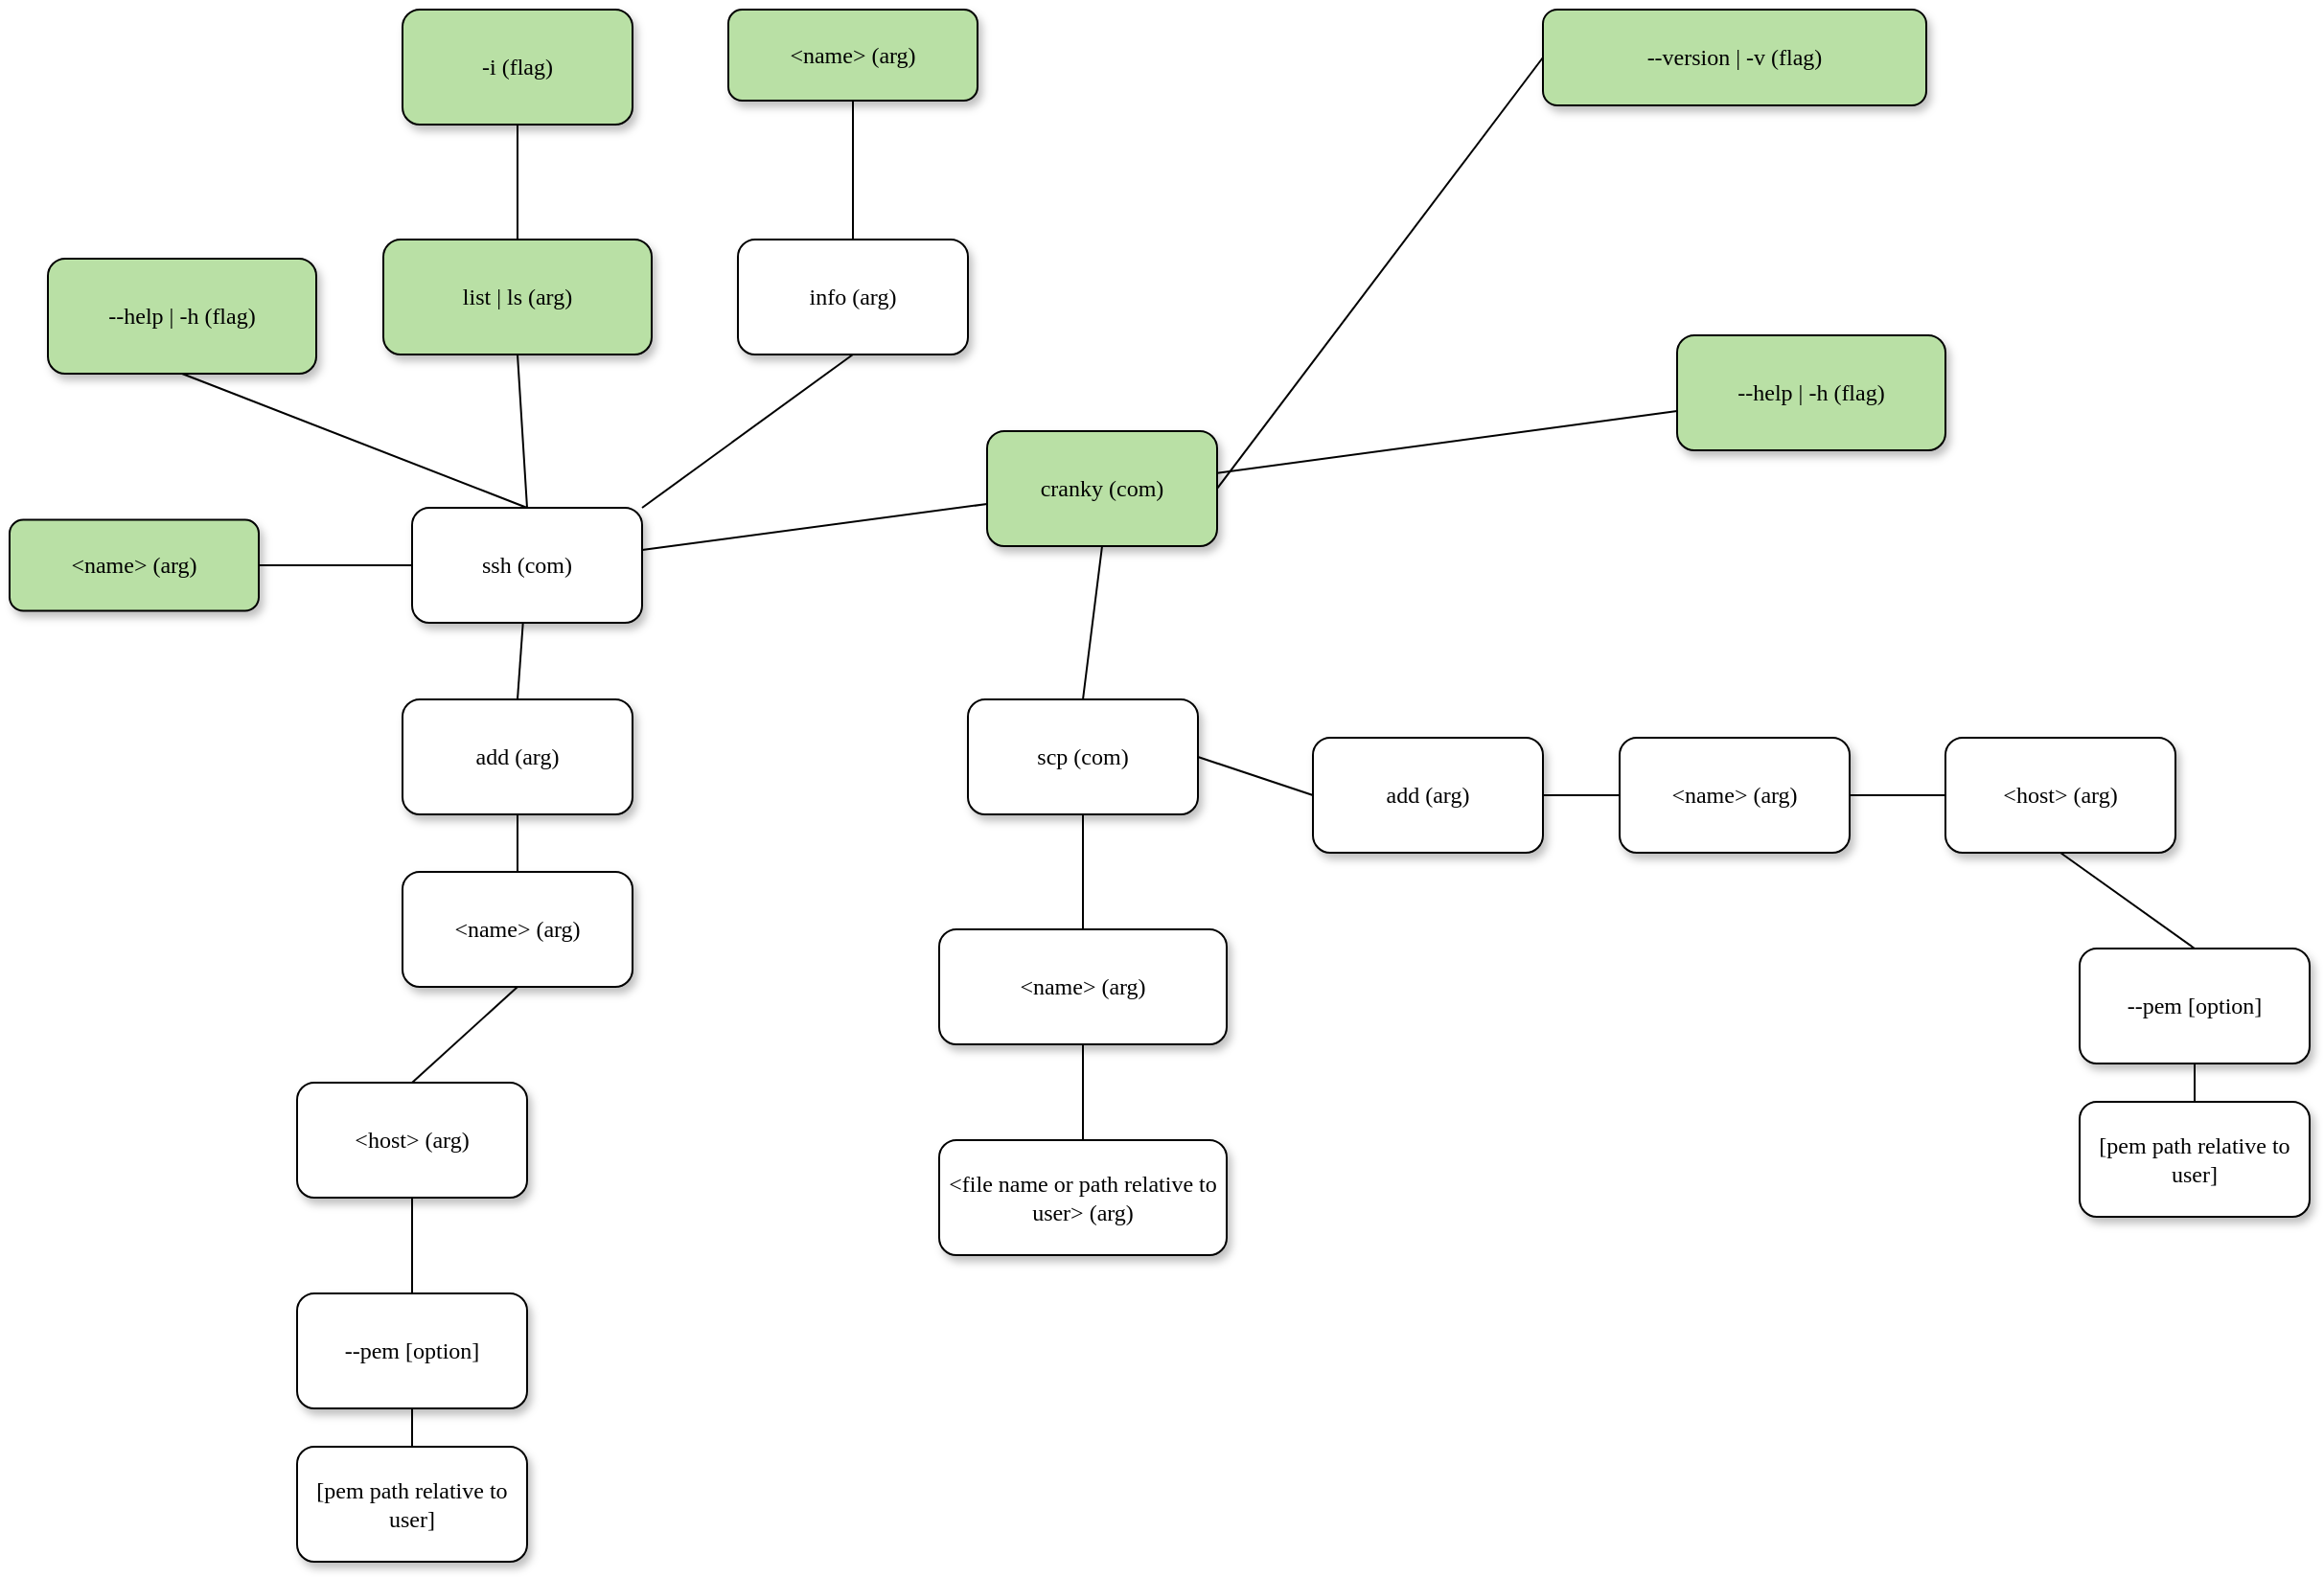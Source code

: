 <mxfile version="21.2.8" type="device" pages="2">
  <diagram name="Page-1" id="10a91c8b-09ff-31b1-d368-03940ed4cc9e">
    <mxGraphModel dx="1548" dy="2041" grid="1" gridSize="10" guides="1" tooltips="1" connect="1" arrows="1" fold="1" page="1" pageScale="1" pageWidth="1600" pageHeight="1200" background="none" math="0" shadow="0">
      <root>
        <mxCell id="0" />
        <mxCell id="1" parent="0" />
        <mxCell id="62893188c0fa7362-1" value="cranky (com)" style="whiteSpace=wrap;html=1;rounded=1;shadow=1;labelBackgroundColor=none;strokeWidth=1;fontFamily=Verdana;fontSize=12;align=center;fillColor=#B9E0A5;" parent="1" vertex="1">
          <mxGeometry x="550" y="60" width="120" height="60" as="geometry" />
        </mxCell>
        <mxCell id="62893188c0fa7362-2" value="&lt;span&gt;ssh (com)&lt;/span&gt;" style="whiteSpace=wrap;html=1;rounded=1;shadow=1;labelBackgroundColor=none;strokeWidth=1;fontFamily=Verdana;fontSize=12;align=center;fillColor=#FFFFFF;" parent="1" vertex="1">
          <mxGeometry x="250" y="100" width="120" height="60" as="geometry" />
        </mxCell>
        <mxCell id="62893188c0fa7362-3" value="--help | -h (flag)" style="whiteSpace=wrap;html=1;rounded=1;shadow=1;labelBackgroundColor=none;strokeWidth=1;fontFamily=Verdana;fontSize=12;align=center;fillColor=#B9E0A5;" parent="1" vertex="1">
          <mxGeometry x="910" y="10" width="140" height="60" as="geometry" />
        </mxCell>
        <mxCell id="62893188c0fa7362-4" value="" style="rounded=0;html=1;labelBackgroundColor=none;startArrow=none;startFill=0;startSize=5;endArrow=none;endFill=0;endSize=5;jettySize=auto;orthogonalLoop=1;strokeWidth=1;fontFamily=Verdana;fontSize=12" parent="1" source="62893188c0fa7362-1" target="62893188c0fa7362-3" edge="1">
          <mxGeometry x="-0.297" y="13" relative="1" as="geometry">
            <mxPoint as="offset" />
          </mxGeometry>
        </mxCell>
        <mxCell id="62893188c0fa7362-5" value="" style="rounded=0;html=1;labelBackgroundColor=none;startArrow=none;startFill=0;startSize=5;endArrow=none;endFill=0;endSize=5;jettySize=auto;orthogonalLoop=1;strokeWidth=1;fontFamily=Verdana;fontSize=12" parent="1" source="62893188c0fa7362-1" target="62893188c0fa7362-2" edge="1">
          <mxGeometry x="-0.359" y="-11" relative="1" as="geometry">
            <mxPoint as="offset" />
          </mxGeometry>
        </mxCell>
        <mxCell id="oDaafvdrduJ-b00jtRd3-1" value="--version | -v (flag)" style="whiteSpace=wrap;html=1;rounded=1;shadow=1;labelBackgroundColor=none;strokeWidth=1;fontFamily=Verdana;fontSize=12;align=center;fillColor=#B9E0A5;" vertex="1" parent="1">
          <mxGeometry x="840" y="-160" width="200" height="50" as="geometry" />
        </mxCell>
        <mxCell id="oDaafvdrduJ-b00jtRd3-3" value="" style="rounded=0;html=1;labelBackgroundColor=none;startArrow=none;startFill=0;startSize=5;endArrow=none;endFill=0;endSize=5;jettySize=auto;orthogonalLoop=1;strokeWidth=1;fontFamily=Verdana;fontSize=12;exitX=0;exitY=0.5;exitDx=0;exitDy=0;entryX=1;entryY=0.5;entryDx=0;entryDy=0;" edge="1" parent="1" source="oDaafvdrduJ-b00jtRd3-1" target="62893188c0fa7362-1">
          <mxGeometry x="-0.178" y="-17" relative="1" as="geometry">
            <mxPoint as="offset" />
            <mxPoint x="790" y="70" as="sourcePoint" />
            <mxPoint x="750" y="140" as="targetPoint" />
          </mxGeometry>
        </mxCell>
        <mxCell id="oDaafvdrduJ-b00jtRd3-15" value="add (arg)" style="whiteSpace=wrap;html=1;rounded=1;shadow=1;labelBackgroundColor=none;strokeWidth=1;fontFamily=Verdana;fontSize=12;align=center;fillColor=#FFFFFF;" vertex="1" parent="1">
          <mxGeometry x="245" y="200" width="120" height="60" as="geometry" />
        </mxCell>
        <mxCell id="oDaafvdrduJ-b00jtRd3-16" value="" style="rounded=0;html=1;labelBackgroundColor=none;startArrow=none;startFill=0;startSize=5;endArrow=none;endFill=0;endSize=5;jettySize=auto;orthogonalLoop=1;strokeWidth=1;fontFamily=Verdana;fontSize=12;entryX=0.5;entryY=0;entryDx=0;entryDy=0;" edge="1" parent="1" source="62893188c0fa7362-2" target="oDaafvdrduJ-b00jtRd3-15">
          <mxGeometry x="-0.2" y="14" relative="1" as="geometry">
            <mxPoint as="offset" />
            <mxPoint x="361" y="190" as="sourcePoint" />
            <mxPoint x="380" y="240" as="targetPoint" />
            <Array as="points" />
          </mxGeometry>
        </mxCell>
        <mxCell id="oDaafvdrduJ-b00jtRd3-17" value="&amp;lt;name&amp;gt; (arg)" style="whiteSpace=wrap;html=1;rounded=1;shadow=1;labelBackgroundColor=none;strokeWidth=1;fontFamily=Verdana;fontSize=12;align=center;fillColor=#FFFFFF;" vertex="1" parent="1">
          <mxGeometry x="245" y="290" width="120" height="60" as="geometry" />
        </mxCell>
        <mxCell id="oDaafvdrduJ-b00jtRd3-18" value="" style="rounded=0;html=1;labelBackgroundColor=none;startArrow=none;startFill=0;startSize=5;endArrow=none;endFill=0;endSize=5;jettySize=auto;orthogonalLoop=1;strokeWidth=1;fontFamily=Verdana;fontSize=12;exitX=0.5;exitY=1;exitDx=0;exitDy=0;" edge="1" parent="1" source="oDaafvdrduJ-b00jtRd3-15" target="oDaafvdrduJ-b00jtRd3-17">
          <mxGeometry x="-0.2" y="14" relative="1" as="geometry">
            <mxPoint as="offset" />
            <mxPoint x="491" y="328.5" as="sourcePoint" />
            <mxPoint x="550" y="411.5" as="targetPoint" />
            <Array as="points" />
          </mxGeometry>
        </mxCell>
        <mxCell id="oDaafvdrduJ-b00jtRd3-21" value="&amp;lt;host&amp;gt; (arg)" style="whiteSpace=wrap;html=1;rounded=1;shadow=1;labelBackgroundColor=none;strokeWidth=1;fontFamily=Verdana;fontSize=12;align=center;fillColor=#FFFFFF;" vertex="1" parent="1">
          <mxGeometry x="190" y="400" width="120" height="60" as="geometry" />
        </mxCell>
        <mxCell id="oDaafvdrduJ-b00jtRd3-23" value="[pem path relative to user]" style="whiteSpace=wrap;html=1;rounded=1;shadow=1;labelBackgroundColor=none;strokeWidth=1;fontFamily=Verdana;fontSize=12;align=center;fillColor=#FFFFFF;" vertex="1" parent="1">
          <mxGeometry x="190" y="590" width="120" height="60" as="geometry" />
        </mxCell>
        <mxCell id="oDaafvdrduJ-b00jtRd3-24" value="--pem [option]" style="whiteSpace=wrap;html=1;rounded=1;shadow=1;labelBackgroundColor=none;strokeWidth=1;fontFamily=Verdana;fontSize=12;align=center;fillColor=#FFFFFF;" vertex="1" parent="1">
          <mxGeometry x="190" y="510" width="120" height="60" as="geometry" />
        </mxCell>
        <mxCell id="oDaafvdrduJ-b00jtRd3-27" value="&lt;span&gt;&amp;lt;name&amp;gt; (arg)&lt;/span&gt;" style="whiteSpace=wrap;html=1;rounded=1;shadow=1;labelBackgroundColor=none;strokeWidth=1;fontFamily=Verdana;fontSize=12;align=center;direction=south;fillColor=#B9E0A5;" vertex="1" parent="1">
          <mxGeometry x="40" y="106.25" width="130" height="47.5" as="geometry" />
        </mxCell>
        <mxCell id="oDaafvdrduJ-b00jtRd3-28" value="&lt;span&gt;scp (com)&lt;/span&gt;" style="whiteSpace=wrap;html=1;rounded=1;shadow=1;labelBackgroundColor=none;strokeWidth=1;fontFamily=Verdana;fontSize=12;align=center;fillColor=#FFFFFF;" vertex="1" parent="1">
          <mxGeometry x="540" y="200" width="120" height="60" as="geometry" />
        </mxCell>
        <mxCell id="oDaafvdrduJ-b00jtRd3-33" value="&lt;span&gt;--help | -h (flag)&lt;/span&gt;" style="whiteSpace=wrap;html=1;rounded=1;shadow=1;labelBackgroundColor=none;strokeWidth=1;fontFamily=Verdana;fontSize=12;align=center;fillColor=#B9E0A5;" vertex="1" parent="1">
          <mxGeometry x="60" y="-30" width="140" height="60" as="geometry" />
        </mxCell>
        <mxCell id="oDaafvdrduJ-b00jtRd3-35" value="&lt;span&gt;add (arg)&lt;/span&gt;" style="whiteSpace=wrap;html=1;rounded=1;shadow=1;labelBackgroundColor=none;strokeWidth=1;fontFamily=Verdana;fontSize=12;align=center;fillColor=#FFFFFF;" vertex="1" parent="1">
          <mxGeometry x="720" y="220" width="120" height="60" as="geometry" />
        </mxCell>
        <mxCell id="oDaafvdrduJ-b00jtRd3-36" value="&lt;span&gt;list | ls (arg)&lt;br&gt;&lt;/span&gt;" style="whiteSpace=wrap;html=1;rounded=1;shadow=1;labelBackgroundColor=none;strokeWidth=1;fontFamily=Verdana;fontSize=12;align=center;fillColor=#B9E0A5;" vertex="1" parent="1">
          <mxGeometry x="235" y="-40" width="140" height="60" as="geometry" />
        </mxCell>
        <mxCell id="oDaafvdrduJ-b00jtRd3-37" value="&amp;lt;name&amp;gt; (arg)" style="whiteSpace=wrap;html=1;rounded=1;shadow=1;labelBackgroundColor=none;strokeWidth=1;fontFamily=Verdana;fontSize=12;align=center;fillColor=#FFFFFF;" vertex="1" parent="1">
          <mxGeometry x="880" y="220" width="120" height="60" as="geometry" />
        </mxCell>
        <mxCell id="oDaafvdrduJ-b00jtRd3-40" value="&amp;lt;host&amp;gt; (arg)" style="whiteSpace=wrap;html=1;rounded=1;shadow=1;labelBackgroundColor=none;strokeWidth=1;fontFamily=Verdana;fontSize=12;align=center;fillColor=#FFFFFF;" vertex="1" parent="1">
          <mxGeometry x="1050" y="220" width="120" height="60" as="geometry" />
        </mxCell>
        <mxCell id="oDaafvdrduJ-b00jtRd3-41" value="--pem [option]" style="whiteSpace=wrap;html=1;rounded=1;shadow=1;labelBackgroundColor=none;strokeWidth=1;fontFamily=Verdana;fontSize=12;align=center;fillColor=#FFFFFF;" vertex="1" parent="1">
          <mxGeometry x="1120" y="330" width="120" height="60" as="geometry" />
        </mxCell>
        <mxCell id="oDaafvdrduJ-b00jtRd3-42" value="[pem path relative to user]" style="whiteSpace=wrap;html=1;rounded=1;shadow=1;labelBackgroundColor=none;strokeWidth=1;fontFamily=Verdana;fontSize=12;align=center;fillColor=#FFFFFF;" vertex="1" parent="1">
          <mxGeometry x="1120" y="410" width="120" height="60" as="geometry" />
        </mxCell>
        <mxCell id="oDaafvdrduJ-b00jtRd3-43" value="" style="rounded=0;html=1;labelBackgroundColor=none;startArrow=none;startFill=0;startSize=5;endArrow=none;endFill=0;endSize=5;jettySize=auto;orthogonalLoop=1;strokeWidth=1;fontFamily=Verdana;fontSize=12;entryX=0.5;entryY=0;entryDx=0;entryDy=0;exitX=0.5;exitY=1;exitDx=0;exitDy=0;" edge="1" parent="1" source="62893188c0fa7362-1" target="oDaafvdrduJ-b00jtRd3-28">
          <mxGeometry x="-0.2" y="14" relative="1" as="geometry">
            <mxPoint as="offset" />
            <mxPoint x="470" y="257" as="sourcePoint" />
            <mxPoint x="529" y="340" as="targetPoint" />
            <Array as="points" />
          </mxGeometry>
        </mxCell>
        <mxCell id="oDaafvdrduJ-b00jtRd3-49" value="" style="rounded=0;html=1;labelBackgroundColor=none;startArrow=none;startFill=0;startSize=5;endArrow=none;endFill=0;endSize=5;jettySize=auto;orthogonalLoop=1;strokeWidth=1;fontFamily=Verdana;fontSize=12;entryX=0.5;entryY=0;entryDx=0;entryDy=0;exitX=0.5;exitY=1;exitDx=0;exitDy=0;" edge="1" parent="1" source="oDaafvdrduJ-b00jtRd3-33" target="62893188c0fa7362-2">
          <mxGeometry x="-0.2" y="14" relative="1" as="geometry">
            <mxPoint as="offset" />
            <mxPoint x="391" y="220" as="sourcePoint" />
            <mxPoint x="450" y="303" as="targetPoint" />
            <Array as="points" />
          </mxGeometry>
        </mxCell>
        <mxCell id="oDaafvdrduJ-b00jtRd3-50" value="" style="rounded=0;html=1;labelBackgroundColor=none;startArrow=none;startFill=0;startSize=5;endArrow=none;endFill=0;endSize=5;jettySize=auto;orthogonalLoop=1;strokeWidth=1;fontFamily=Verdana;fontSize=12;entryX=0.5;entryY=0;entryDx=0;entryDy=0;exitX=0.5;exitY=1;exitDx=0;exitDy=0;" edge="1" parent="1" source="oDaafvdrduJ-b00jtRd3-36" target="62893188c0fa7362-2">
          <mxGeometry x="-0.2" y="14" relative="1" as="geometry">
            <mxPoint as="offset" />
            <mxPoint x="401" y="230" as="sourcePoint" />
            <mxPoint x="460" y="313" as="targetPoint" />
            <Array as="points" />
          </mxGeometry>
        </mxCell>
        <mxCell id="oDaafvdrduJ-b00jtRd3-51" value="" style="rounded=0;html=1;labelBackgroundColor=none;startArrow=none;startFill=0;startSize=5;endArrow=none;endFill=0;endSize=5;jettySize=auto;orthogonalLoop=1;strokeWidth=1;fontFamily=Verdana;fontSize=12;entryX=1;entryY=0.5;entryDx=0;entryDy=0;exitX=0;exitY=0.5;exitDx=0;exitDy=0;" edge="1" parent="1" source="oDaafvdrduJ-b00jtRd3-35" target="oDaafvdrduJ-b00jtRd3-28">
          <mxGeometry x="-0.2" y="14" relative="1" as="geometry">
            <mxPoint as="offset" />
            <mxPoint x="411" y="240" as="sourcePoint" />
            <mxPoint x="470" y="323" as="targetPoint" />
            <Array as="points" />
          </mxGeometry>
        </mxCell>
        <mxCell id="oDaafvdrduJ-b00jtRd3-52" value="" style="rounded=0;html=1;labelBackgroundColor=none;startArrow=none;startFill=0;startSize=5;endArrow=none;endFill=0;endSize=5;jettySize=auto;orthogonalLoop=1;strokeWidth=1;fontFamily=Verdana;fontSize=12;entryX=1;entryY=0.5;entryDx=0;entryDy=0;exitX=0;exitY=0.5;exitDx=0;exitDy=0;" edge="1" parent="1" source="oDaafvdrduJ-b00jtRd3-37" target="oDaafvdrduJ-b00jtRd3-35">
          <mxGeometry x="-0.2" y="14" relative="1" as="geometry">
            <mxPoint as="offset" />
            <mxPoint x="421" y="250" as="sourcePoint" />
            <mxPoint x="480" y="333" as="targetPoint" />
            <Array as="points" />
          </mxGeometry>
        </mxCell>
        <mxCell id="oDaafvdrduJ-b00jtRd3-55" value="" style="rounded=0;html=1;labelBackgroundColor=none;startArrow=none;startFill=0;startSize=5;endArrow=none;endFill=0;endSize=5;jettySize=auto;orthogonalLoop=1;strokeWidth=1;fontFamily=Verdana;fontSize=12;entryX=0;entryY=0.5;entryDx=0;entryDy=0;exitX=1;exitY=0.5;exitDx=0;exitDy=0;" edge="1" parent="1" source="oDaafvdrduJ-b00jtRd3-37" target="oDaafvdrduJ-b00jtRd3-40">
          <mxGeometry x="-0.2" y="14" relative="1" as="geometry">
            <mxPoint as="offset" />
            <mxPoint x="1040" y="390" as="sourcePoint" />
            <mxPoint x="510" y="363" as="targetPoint" />
            <Array as="points" />
          </mxGeometry>
        </mxCell>
        <mxCell id="oDaafvdrduJ-b00jtRd3-56" value="" style="rounded=0;html=1;labelBackgroundColor=none;startArrow=none;startFill=0;startSize=5;endArrow=none;endFill=0;endSize=5;jettySize=auto;orthogonalLoop=1;strokeWidth=1;fontFamily=Verdana;fontSize=12;entryX=0.5;entryY=0;entryDx=0;entryDy=0;exitX=0.5;exitY=1;exitDx=0;exitDy=0;" edge="1" parent="1" target="oDaafvdrduJ-b00jtRd3-41">
          <mxGeometry x="-0.2" y="14" relative="1" as="geometry">
            <mxPoint as="offset" />
            <mxPoint x="1110" y="280" as="sourcePoint" />
            <mxPoint x="520" y="373" as="targetPoint" />
            <Array as="points" />
          </mxGeometry>
        </mxCell>
        <mxCell id="oDaafvdrduJ-b00jtRd3-57" value="" style="rounded=0;html=1;labelBackgroundColor=none;startArrow=none;startFill=0;startSize=5;endArrow=none;endFill=0;endSize=5;jettySize=auto;orthogonalLoop=1;strokeWidth=1;fontFamily=Verdana;fontSize=12;entryX=0.5;entryY=0;entryDx=0;entryDy=0;exitX=0.5;exitY=1;exitDx=0;exitDy=0;" edge="1" parent="1" source="oDaafvdrduJ-b00jtRd3-41" target="oDaafvdrduJ-b00jtRd3-42">
          <mxGeometry x="-0.2" y="14" relative="1" as="geometry">
            <mxPoint as="offset" />
            <mxPoint x="471" y="300" as="sourcePoint" />
            <mxPoint x="530" y="383" as="targetPoint" />
            <Array as="points" />
          </mxGeometry>
        </mxCell>
        <mxCell id="oDaafvdrduJ-b00jtRd3-58" value="" style="rounded=0;html=1;labelBackgroundColor=none;startArrow=none;startFill=0;startSize=5;endArrow=none;endFill=0;endSize=5;jettySize=auto;orthogonalLoop=1;strokeWidth=1;fontFamily=Verdana;fontSize=12;exitX=0.5;exitY=1;exitDx=0;exitDy=0;entryX=0.5;entryY=0;entryDx=0;entryDy=0;" edge="1" parent="1" source="oDaafvdrduJ-b00jtRd3-24" target="oDaafvdrduJ-b00jtRd3-23">
          <mxGeometry x="-0.2" y="14" relative="1" as="geometry">
            <mxPoint as="offset" />
            <mxPoint x="585" y="490" as="sourcePoint" />
            <mxPoint x="590" y="520" as="targetPoint" />
            <Array as="points" />
          </mxGeometry>
        </mxCell>
        <mxCell id="oDaafvdrduJ-b00jtRd3-60" value="" style="rounded=0;html=1;labelBackgroundColor=none;startArrow=none;startFill=0;startSize=5;endArrow=none;endFill=0;endSize=5;jettySize=auto;orthogonalLoop=1;strokeWidth=1;fontFamily=Verdana;fontSize=12;entryX=0.5;entryY=0;entryDx=0;entryDy=0;exitX=0.5;exitY=1;exitDx=0;exitDy=0;" edge="1" parent="1" source="oDaafvdrduJ-b00jtRd3-17" target="oDaafvdrduJ-b00jtRd3-21">
          <mxGeometry x="-0.2" y="14" relative="1" as="geometry">
            <mxPoint as="offset" />
            <mxPoint x="400" y="510" as="sourcePoint" />
            <mxPoint x="410" y="263" as="targetPoint" />
            <Array as="points" />
          </mxGeometry>
        </mxCell>
        <mxCell id="oDaafvdrduJ-b00jtRd3-63" value="" style="rounded=0;html=1;labelBackgroundColor=none;startArrow=none;startFill=0;startSize=5;endArrow=none;endFill=0;endSize=5;jettySize=auto;orthogonalLoop=1;strokeWidth=1;fontFamily=Verdana;fontSize=12;entryX=0;entryY=0.5;entryDx=0;entryDy=0;exitX=0.5;exitY=0;exitDx=0;exitDy=0;" edge="1" parent="1" source="oDaafvdrduJ-b00jtRd3-27" target="62893188c0fa7362-2">
          <mxGeometry x="-0.2" y="14" relative="1" as="geometry">
            <mxPoint as="offset" />
            <mxPoint x="240" y="50" as="sourcePoint" />
            <mxPoint x="320" y="110" as="targetPoint" />
            <Array as="points" />
          </mxGeometry>
        </mxCell>
        <mxCell id="oDaafvdrduJ-b00jtRd3-64" value="&lt;span&gt;-i (flag)&lt;/span&gt;" style="whiteSpace=wrap;html=1;rounded=1;shadow=1;labelBackgroundColor=none;strokeWidth=1;fontFamily=Verdana;fontSize=12;align=center;fillColor=#B9E0A5;" vertex="1" parent="1">
          <mxGeometry x="245" y="-160" width="120" height="60" as="geometry" />
        </mxCell>
        <mxCell id="oDaafvdrduJ-b00jtRd3-66" value="&lt;span&gt;info (arg)&lt;/span&gt;" style="whiteSpace=wrap;html=1;rounded=1;shadow=1;labelBackgroundColor=none;strokeWidth=1;fontFamily=Verdana;fontSize=12;align=center;fillColor=#FFFFFF;" vertex="1" parent="1">
          <mxGeometry x="420" y="-40" width="120" height="60" as="geometry" />
        </mxCell>
        <mxCell id="oDaafvdrduJ-b00jtRd3-67" value="&lt;span&gt;&amp;lt;name&amp;gt; (arg)&lt;/span&gt;" style="whiteSpace=wrap;html=1;rounded=1;shadow=1;labelBackgroundColor=none;strokeWidth=1;fontFamily=Verdana;fontSize=12;align=center;direction=south;fillColor=#B9E0A5;" vertex="1" parent="1">
          <mxGeometry x="415" y="-160" width="130" height="47.5" as="geometry" />
        </mxCell>
        <mxCell id="oDaafvdrduJ-b00jtRd3-68" value="" style="rounded=0;html=1;labelBackgroundColor=none;startArrow=none;startFill=0;startSize=5;endArrow=none;endFill=0;endSize=5;jettySize=auto;orthogonalLoop=1;strokeWidth=1;fontFamily=Verdana;fontSize=12;entryX=0.5;entryY=0;entryDx=0;entryDy=0;exitX=0.5;exitY=1;exitDx=0;exitDy=0;" edge="1" parent="1" source="oDaafvdrduJ-b00jtRd3-64" target="oDaafvdrduJ-b00jtRd3-36">
          <mxGeometry x="-0.2" y="14" relative="1" as="geometry">
            <mxPoint as="offset" />
            <mxPoint x="315" y="40" as="sourcePoint" />
            <mxPoint x="320" y="110" as="targetPoint" />
            <Array as="points" />
          </mxGeometry>
        </mxCell>
        <mxCell id="oDaafvdrduJ-b00jtRd3-69" value="" style="rounded=0;html=1;labelBackgroundColor=none;startArrow=none;startFill=0;startSize=5;endArrow=none;endFill=0;endSize=5;jettySize=auto;orthogonalLoop=1;strokeWidth=1;fontFamily=Verdana;fontSize=12;entryX=0.5;entryY=0;entryDx=0;entryDy=0;exitX=1;exitY=0.5;exitDx=0;exitDy=0;" edge="1" parent="1" source="oDaafvdrduJ-b00jtRd3-67" target="oDaafvdrduJ-b00jtRd3-66">
          <mxGeometry x="-0.2" y="14" relative="1" as="geometry">
            <mxPoint as="offset" />
            <mxPoint x="325" y="50" as="sourcePoint" />
            <mxPoint x="330" y="120" as="targetPoint" />
            <Array as="points" />
          </mxGeometry>
        </mxCell>
        <mxCell id="oDaafvdrduJ-b00jtRd3-70" value="" style="rounded=0;html=1;labelBackgroundColor=none;startArrow=none;startFill=0;startSize=5;endArrow=none;endFill=0;endSize=5;jettySize=auto;orthogonalLoop=1;strokeWidth=1;fontFamily=Verdana;fontSize=12;entryX=1;entryY=0;entryDx=0;entryDy=0;exitX=0.5;exitY=1;exitDx=0;exitDy=0;" edge="1" parent="1" source="oDaafvdrduJ-b00jtRd3-66" target="62893188c0fa7362-2">
          <mxGeometry x="-0.2" y="14" relative="1" as="geometry">
            <mxPoint as="offset" />
            <mxPoint x="335" y="60" as="sourcePoint" />
            <mxPoint x="340" y="130" as="targetPoint" />
            <Array as="points" />
          </mxGeometry>
        </mxCell>
        <mxCell id="AUMsKSRO1PknY3kpoofN-1" value="&lt;span&gt;&amp;lt;name&amp;gt; (arg)&lt;/span&gt;" style="whiteSpace=wrap;html=1;rounded=1;shadow=1;labelBackgroundColor=none;strokeWidth=1;fontFamily=Verdana;fontSize=12;align=center;fillColor=#FFFFFF;" vertex="1" parent="1">
          <mxGeometry x="525" y="320" width="150" height="60" as="geometry" />
        </mxCell>
        <mxCell id="AUMsKSRO1PknY3kpoofN-2" value="&lt;span&gt;&amp;lt;file name or path relative to user&amp;gt; (arg)&lt;/span&gt;" style="whiteSpace=wrap;html=1;rounded=1;shadow=1;labelBackgroundColor=none;strokeWidth=1;fontFamily=Verdana;fontSize=12;align=center;fillColor=#FFFFFF;" vertex="1" parent="1">
          <mxGeometry x="525" y="430" width="150" height="60" as="geometry" />
        </mxCell>
        <mxCell id="AUMsKSRO1PknY3kpoofN-3" value="" style="endArrow=none;html=1;rounded=0;entryX=0.5;entryY=0;entryDx=0;entryDy=0;exitX=0.5;exitY=1;exitDx=0;exitDy=0;" edge="1" parent="1" source="oDaafvdrduJ-b00jtRd3-28" target="AUMsKSRO1PknY3kpoofN-1">
          <mxGeometry width="50" height="50" relative="1" as="geometry">
            <mxPoint x="580" y="260" as="sourcePoint" />
            <mxPoint x="630" y="210" as="targetPoint" />
          </mxGeometry>
        </mxCell>
        <mxCell id="AUMsKSRO1PknY3kpoofN-5" value="" style="endArrow=none;html=1;rounded=0;exitX=0.5;exitY=1;exitDx=0;exitDy=0;" edge="1" parent="1" source="AUMsKSRO1PknY3kpoofN-1" target="AUMsKSRO1PknY3kpoofN-2">
          <mxGeometry width="50" height="50" relative="1" as="geometry">
            <mxPoint x="725" y="410" as="sourcePoint" />
            <mxPoint x="880" y="468" as="targetPoint" />
          </mxGeometry>
        </mxCell>
        <mxCell id="AUMsKSRO1PknY3kpoofN-6" value="" style="rounded=0;html=1;labelBackgroundColor=none;startArrow=none;startFill=0;startSize=5;endArrow=none;endFill=0;endSize=5;jettySize=auto;orthogonalLoop=1;strokeWidth=1;fontFamily=Verdana;fontSize=12;entryX=0.5;entryY=0;entryDx=0;entryDy=0;exitX=0.5;exitY=1;exitDx=0;exitDy=0;" edge="1" parent="1" source="oDaafvdrduJ-b00jtRd3-21" target="oDaafvdrduJ-b00jtRd3-24">
          <mxGeometry x="-0.2" y="14" relative="1" as="geometry">
            <mxPoint as="offset" />
            <mxPoint x="460" y="430" as="sourcePoint" />
            <mxPoint x="340" y="510" as="targetPoint" />
            <Array as="points" />
          </mxGeometry>
        </mxCell>
      </root>
    </mxGraphModel>
  </diagram>
  <diagram id="QxcKz7uCB12-wo4AtBHC" name="Page-2">
    <mxGraphModel dx="1376" dy="748" grid="1" gridSize="10" guides="1" tooltips="1" connect="1" arrows="1" fold="1" page="1" pageScale="1" pageWidth="1600" pageHeight="1200" math="0" shadow="0">
      <root>
        <mxCell id="0" />
        <mxCell id="1" parent="0" />
        <mxCell id="vHo79DPfWdOk_xT3LfbB-18" value="Cranky" style="swimlane;fontStyle=0;align=center;verticalAlign=top;childLayout=stackLayout;horizontal=1;startSize=30;horizontalStack=0;resizeParent=1;resizeLast=0;collapsible=1;marginBottom=0;rounded=0;shadow=0;strokeWidth=1;" vertex="1" parent="1">
          <mxGeometry x="250" y="440" width="250" height="100" as="geometry">
            <mxRectangle x="550" y="140" width="160" height="26" as="alternateBounds" />
          </mxGeometry>
        </mxCell>
        <mxCell id="vHo79DPfWdOk_xT3LfbB-20" value="void versionFlag(): displays version statement" style="text;align=left;verticalAlign=top;spacingLeft=4;spacingRight=4;overflow=hidden;rotatable=0;points=[[0,0.5],[1,0.5]];portConstraint=eastwest;rounded=0;shadow=0;html=0;" vertex="1" parent="vHo79DPfWdOk_xT3LfbB-18">
          <mxGeometry y="30" width="250" height="26" as="geometry" />
        </mxCell>
        <mxCell id="vHo79DPfWdOk_xT3LfbB-24" value="" style="line;html=1;strokeWidth=1;align=left;verticalAlign=middle;spacingTop=-1;spacingLeft=3;spacingRight=3;rotatable=0;labelPosition=right;points=[];portConstraint=eastwest;" vertex="1" parent="vHo79DPfWdOk_xT3LfbB-18">
          <mxGeometry y="56" width="250" height="8" as="geometry" />
        </mxCell>
        <mxCell id="e_fVQ9tSg9353x6eW9sH-1" value="enum Flags { VERSION, HELP }  " style="text;align=left;verticalAlign=top;spacingLeft=4;spacingRight=4;overflow=hidden;rotatable=0;points=[[0,0.5],[1,0.5]];portConstraint=eastwest;" vertex="1" parent="vHo79DPfWdOk_xT3LfbB-18">
          <mxGeometry y="64" width="250" height="26" as="geometry" />
        </mxCell>
        <mxCell id="hyH6MSfmOKI_C0lkbTyF-5" value="CLI" style="swimlane;fontStyle=0;align=center;verticalAlign=top;childLayout=stackLayout;horizontal=1;startSize=26;horizontalStack=0;resizeParent=1;resizeLast=0;collapsible=1;marginBottom=0;rounded=0;shadow=0;strokeWidth=1;" vertex="1" parent="1">
          <mxGeometry x="50" y="40" width="410" height="362" as="geometry">
            <mxRectangle x="550" y="140" width="160" height="26" as="alternateBounds" />
          </mxGeometry>
        </mxCell>
        <mxCell id="hyH6MSfmOKI_C0lkbTyF-7" value="CLI(argc, char* argv[]): runs CLI and extracts all args, opts, and flags" style="text;align=left;verticalAlign=top;spacingLeft=4;spacingRight=4;overflow=hidden;rotatable=0;points=[[0,0.5],[1,0.5]];portConstraint=eastwest;rounded=0;shadow=0;html=0;" vertex="1" parent="hyH6MSfmOKI_C0lkbTyF-5">
          <mxGeometry y="26" width="410" height="26" as="geometry" />
        </mxCell>
        <mxCell id="hyH6MSfmOKI_C0lkbTyF-8" value="bool extractArgs(argc, char* argv[]): extracts all args (stops at options&#xa;and/or flags), returns false if special characters encountered" style="text;align=left;verticalAlign=top;spacingLeft=4;spacingRight=4;overflow=hidden;rotatable=0;points=[[0,0.5],[1,0.5]];portConstraint=eastwest;rounded=0;shadow=0;html=0;" vertex="1" parent="hyH6MSfmOKI_C0lkbTyF-5">
          <mxGeometry y="52" width="410" height="38" as="geometry" />
        </mxCell>
        <mxCell id="2vfrBn6jiQ5z-M-yuwJM-2" value="bool extractOptsFlags(argc, char* argv[]): extracts all opts and flags,&#xa;returns false if special characters encountered and/or if more args found" style="text;align=left;verticalAlign=top;spacingLeft=4;spacingRight=4;overflow=hidden;rotatable=0;points=[[0,0.5],[1,0.5]];portConstraint=eastwest;rounded=0;shadow=0;html=0;" vertex="1" parent="hyH6MSfmOKI_C0lkbTyF-5">
          <mxGeometry y="90" width="410" height="40" as="geometry" />
        </mxCell>
        <mxCell id="2vfrBn6jiQ5z-M-yuwJM-4" value="void displayError(argc, char* argv[]): Displays base Command help function" style="text;align=left;verticalAlign=top;spacingLeft=4;spacingRight=4;overflow=hidden;rotatable=0;points=[[0,0.5],[1,0.5]];portConstraint=eastwest;rounded=0;shadow=0;html=0;" vertex="1" parent="hyH6MSfmOKI_C0lkbTyF-5">
          <mxGeometry y="130" width="410" height="40" as="geometry" />
        </mxCell>
        <mxCell id="2vfrBn6jiQ5z-M-yuwJM-5" value="void forwardInfo(argc, char* argv[]): Calls proper Command obj" style="text;align=left;verticalAlign=top;spacingLeft=4;spacingRight=4;overflow=hidden;rotatable=0;points=[[0,0.5],[1,0.5]];portConstraint=eastwest;rounded=0;shadow=0;html=0;" vertex="1" parent="hyH6MSfmOKI_C0lkbTyF-5">
          <mxGeometry y="170" width="410" height="40" as="geometry" />
        </mxCell>
        <mxCell id="hyH6MSfmOKI_C0lkbTyF-9" value="~CLI(): Destructor" style="text;align=left;verticalAlign=top;spacingLeft=4;spacingRight=4;overflow=hidden;rotatable=0;points=[[0,0.5],[1,0.5]];portConstraint=eastwest;rounded=0;shadow=0;html=0;" vertex="1" parent="hyH6MSfmOKI_C0lkbTyF-5">
          <mxGeometry y="210" width="410" height="40" as="geometry" />
        </mxCell>
        <mxCell id="hyH6MSfmOKI_C0lkbTyF-11" value="" style="line;html=1;strokeWidth=1;align=left;verticalAlign=middle;spacingTop=-1;spacingLeft=3;spacingRight=3;rotatable=0;labelPosition=right;points=[];portConstraint=eastwest;" vertex="1" parent="hyH6MSfmOKI_C0lkbTyF-5">
          <mxGeometry y="250" width="410" height="8" as="geometry" />
        </mxCell>
        <mxCell id="hyH6MSfmOKI_C0lkbTyF-12" value="Command** commands;" style="text;align=left;verticalAlign=top;spacingLeft=4;spacingRight=4;overflow=hidden;rotatable=0;points=[[0,0.5],[1,0.5]];portConstraint=eastwest;" vertex="1" parent="hyH6MSfmOKI_C0lkbTyF-5">
          <mxGeometry y="258" width="410" height="26" as="geometry" />
        </mxCell>
        <mxCell id="2vfrBn6jiQ5z-M-yuwJM-3" value="char** args;" style="text;align=left;verticalAlign=top;spacingLeft=4;spacingRight=4;overflow=hidden;rotatable=0;points=[[0,0.5],[1,0.5]];portConstraint=eastwest;" vertex="1" parent="hyH6MSfmOKI_C0lkbTyF-5">
          <mxGeometry y="284" width="410" height="26" as="geometry" />
        </mxCell>
        <mxCell id="hyH6MSfmOKI_C0lkbTyF-13" value="char** opts;" style="text;align=left;verticalAlign=top;spacingLeft=4;spacingRight=4;overflow=hidden;rotatable=0;points=[[0,0.5],[1,0.5]];portConstraint=eastwest;" vertex="1" parent="hyH6MSfmOKI_C0lkbTyF-5">
          <mxGeometry y="310" width="410" height="26" as="geometry" />
        </mxCell>
        <mxCell id="2vfrBn6jiQ5z-M-yuwJM-1" value="char** flags;" style="text;align=left;verticalAlign=top;spacingLeft=4;spacingRight=4;overflow=hidden;rotatable=0;points=[[0,0.5],[1,0.5]];portConstraint=eastwest;" vertex="1" parent="hyH6MSfmOKI_C0lkbTyF-5">
          <mxGeometry y="336" width="410" height="26" as="geometry" />
        </mxCell>
        <mxCell id="aqHjnbyLMaZGBZcufR2y-26" style="edgeStyle=orthogonalEdgeStyle;rounded=0;orthogonalLoop=1;jettySize=auto;html=1;exitX=0.5;exitY=1;exitDx=0;exitDy=0;entryX=0.5;entryY=0;entryDx=0;entryDy=0;" edge="1" parent="1" source="hyH6MSfmOKI_C0lkbTyF-14" target="vHo79DPfWdOk_xT3LfbB-18">
          <mxGeometry relative="1" as="geometry">
            <mxPoint x="685" y="370" as="targetPoint" />
            <Array as="points">
              <mxPoint x="685" y="430" />
              <mxPoint x="460" y="430" />
              <mxPoint x="460" y="420" />
              <mxPoint x="375" y="420" />
            </Array>
          </mxGeometry>
        </mxCell>
        <mxCell id="hyH6MSfmOKI_C0lkbTyF-14" value="Command" style="swimlane;fontStyle=0;align=center;verticalAlign=top;childLayout=stackLayout;horizontal=1;startSize=26;horizontalStack=0;resizeParent=1;resizeLast=0;collapsible=1;marginBottom=0;rounded=0;shadow=0;strokeWidth=1;" vertex="1" parent="1">
          <mxGeometry x="480" y="40" width="410" height="382" as="geometry">
            <mxRectangle x="550" y="140" width="160" height="26" as="alternateBounds" />
          </mxGeometry>
        </mxCell>
        <mxCell id="aqHjnbyLMaZGBZcufR2y-24" value="virtual void enumAll(char** args, char** options, char** flags) = 0;&#xa;" style="text;align=left;verticalAlign=top;spacingLeft=4;spacingRight=4;overflow=hidden;rotatable=0;points=[[0,0.5],[1,0.5]];portConstraint=eastwest;rounded=0;shadow=0;html=0;" vertex="1" parent="hyH6MSfmOKI_C0lkbTyF-14">
          <mxGeometry y="26" width="410" height="30" as="geometry" />
        </mxCell>
        <mxCell id="aqHjnbyLMaZGBZcufR2y-25" value="virtual bool enumArgs(char** args) = 0;: match argument by argument, and&#xa;return resulting num (comparable to local enum), returns false for no enum" style="text;align=left;verticalAlign=top;spacingLeft=4;spacingRight=4;overflow=hidden;rotatable=0;points=[[0,0.5],[1,0.5]];portConstraint=eastwest;rounded=0;shadow=0;html=0;" vertex="1" parent="hyH6MSfmOKI_C0lkbTyF-14">
          <mxGeometry y="56" width="410" height="30" as="geometry" />
        </mxCell>
        <mxCell id="F_dD3Mqm0yQbvrmtg_Jt-6" value="virtual bool mapOptions(char** options) = 0; map received options of strings&#xa;and enum, returns false for invalid options/too many options" style="text;align=left;verticalAlign=top;spacingLeft=4;spacingRight=4;overflow=hidden;rotatable=0;points=[[0,0.5],[1,0.5]];portConstraint=eastwest;rounded=0;shadow=0;html=0;" vertex="1" parent="hyH6MSfmOKI_C0lkbTyF-14">
          <mxGeometry y="86" width="410" height="30" as="geometry" />
        </mxCell>
        <mxCell id="F_dD3Mqm0yQbvrmtg_Jt-7" value="virtual bool mapFlags() = 0;: map received flags using array of bools and &#xa;enum, returns false for too many flags/invalid flags" style="text;align=left;verticalAlign=top;spacingLeft=4;spacingRight=4;overflow=hidden;rotatable=0;points=[[0,0.5],[1,0.5]];portConstraint=eastwest;rounded=0;shadow=0;html=0;" vertex="1" parent="hyH6MSfmOKI_C0lkbTyF-14">
          <mxGeometry y="116" width="410" height="30" as="geometry" />
        </mxCell>
        <mxCell id="F_dD3Mqm0yQbvrmtg_Jt-8" value="virtual void execute() = 0;: execute command class using private methods" style="text;align=left;verticalAlign=top;spacingLeft=4;spacingRight=4;overflow=hidden;rotatable=0;points=[[0,0.5],[1,0.5]];portConstraint=eastwest;rounded=0;shadow=0;html=0;" vertex="1" parent="hyH6MSfmOKI_C0lkbTyF-14">
          <mxGeometry y="146" width="410" height="30" as="geometry" />
        </mxCell>
        <mxCell id="aqHjnbyLMaZGBZcufR2y-1" value="virtual bool handle() = 0;: validate flags, returns false for invalid and prints&#xa;to screen --- deprecated" style="text;align=left;verticalAlign=top;spacingLeft=4;spacingRight=4;overflow=hidden;rotatable=0;points=[[0,0.5],[1,0.5]];portConstraint=eastwest;rounded=0;shadow=0;html=0;" vertex="1" parent="hyH6MSfmOKI_C0lkbTyF-14">
          <mxGeometry y="176" width="410" height="30" as="geometry" />
        </mxCell>
        <mxCell id="aqHjnbyLMaZGBZcufR2y-2" value="const char* getCranky(): returns mean remark" style="text;align=left;verticalAlign=top;spacingLeft=4;spacingRight=4;overflow=hidden;rotatable=0;points=[[0,0.5],[1,0.5]];portConstraint=eastwest;rounded=0;shadow=0;html=0;" vertex="1" parent="hyH6MSfmOKI_C0lkbTyF-14">
          <mxGeometry y="206" width="410" height="30" as="geometry" />
        </mxCell>
        <mxCell id="6ac72cZ2iMJpki76W9NE-1" value="virtual void helpFlag() = 0: displays help statement" style="text;align=left;verticalAlign=top;spacingLeft=4;spacingRight=4;overflow=hidden;rotatable=0;points=[[0,0.5],[1,0.5]];portConstraint=eastwest;rounded=0;shadow=0;html=0;" vertex="1" parent="hyH6MSfmOKI_C0lkbTyF-14">
          <mxGeometry y="236" width="410" height="30" as="geometry" />
        </mxCell>
        <mxCell id="AhLuMFkbXKEb2XofxdY0-4" value="~Command(): Base destructor" style="text;align=left;verticalAlign=top;spacingLeft=4;spacingRight=4;overflow=hidden;rotatable=0;points=[[0,0.5],[1,0.5]];portConstraint=eastwest;rounded=0;shadow=0;html=0;" vertex="1" parent="hyH6MSfmOKI_C0lkbTyF-14">
          <mxGeometry y="266" width="410" height="30" as="geometry" />
        </mxCell>
        <mxCell id="hyH6MSfmOKI_C0lkbTyF-19" value="" style="line;html=1;strokeWidth=1;align=left;verticalAlign=middle;spacingTop=-1;spacingLeft=3;spacingRight=3;rotatable=0;labelPosition=right;points=[];portConstraint=eastwest;" vertex="1" parent="hyH6MSfmOKI_C0lkbTyF-14">
          <mxGeometry y="296" width="410" height="8" as="geometry" />
        </mxCell>
        <mxCell id="AhLuMFkbXKEb2XofxdY0-1" value="int* numOptions;" style="text;align=left;verticalAlign=top;spacingLeft=4;spacingRight=4;overflow=hidden;rotatable=0;points=[[0,0.5],[1,0.5]];portConstraint=eastwest;" vertex="1" parent="hyH6MSfmOKI_C0lkbTyF-14">
          <mxGeometry y="304" width="410" height="26" as="geometry" />
        </mxCell>
        <mxCell id="AhLuMFkbXKEb2XofxdY0-2" value="int* numArgs;" style="text;align=left;verticalAlign=top;spacingLeft=4;spacingRight=4;overflow=hidden;rotatable=0;points=[[0,0.5],[1,0.5]];portConstraint=eastwest;" vertex="1" parent="hyH6MSfmOKI_C0lkbTyF-14">
          <mxGeometry y="330" width="410" height="26" as="geometry" />
        </mxCell>
        <mxCell id="AhLuMFkbXKEb2XofxdY0-3" value="int* numFlags;" style="text;align=left;verticalAlign=top;spacingLeft=4;spacingRight=4;overflow=hidden;rotatable=0;points=[[0,0.5],[1,0.5]];portConstraint=eastwest;" vertex="1" parent="hyH6MSfmOKI_C0lkbTyF-14">
          <mxGeometry y="356" width="410" height="26" as="geometry" />
        </mxCell>
        <mxCell id="aqHjnbyLMaZGBZcufR2y-5" value="SSH" style="swimlane;fontStyle=0;align=center;verticalAlign=top;childLayout=stackLayout;horizontal=1;startSize=26;horizontalStack=0;resizeParent=1;resizeLast=0;collapsible=1;marginBottom=0;rounded=0;shadow=0;strokeWidth=1;" vertex="1" parent="1">
          <mxGeometry x="520" y="440" width="270" height="284" as="geometry">
            <mxRectangle x="550" y="140" width="160" height="26" as="alternateBounds" />
          </mxGeometry>
        </mxCell>
        <mxCell id="aqHjnbyLMaZGBZcufR2y-8" value="void connectToSSH(): connects to ssh client&#xa;using saved connection" style="text;align=left;verticalAlign=top;spacingLeft=4;spacingRight=4;overflow=hidden;rotatable=0;points=[[0,0.5],[1,0.5]];portConstraint=eastwest;rounded=0;shadow=0;html=0;" vertex="1" parent="aqHjnbyLMaZGBZcufR2y-5">
          <mxGeometry y="26" width="270" height="38" as="geometry" />
        </mxCell>
        <mxCell id="aqHjnbyLMaZGBZcufR2y-9" value="void addHost(): adds host to SSD, utilizes options" style="text;align=left;verticalAlign=top;spacingLeft=4;spacingRight=4;overflow=hidden;rotatable=0;points=[[0,0.5],[1,0.5]];portConstraint=eastwest;rounded=0;shadow=0;html=0;" vertex="1" parent="aqHjnbyLMaZGBZcufR2y-5">
          <mxGeometry y="64" width="270" height="26" as="geometry" />
        </mxCell>
        <mxCell id="aqHjnbyLMaZGBZcufR2y-10" value="void listConnections(): lists saved connections&#xa;utilizes options" style="text;align=left;verticalAlign=top;spacingLeft=4;spacingRight=4;overflow=hidden;rotatable=0;points=[[0,0.5],[1,0.5]];portConstraint=eastwest;rounded=0;shadow=0;html=0;" vertex="1" parent="aqHjnbyLMaZGBZcufR2y-5">
          <mxGeometry y="90" width="270" height="44" as="geometry" />
        </mxCell>
        <mxCell id="aqHjnbyLMaZGBZcufR2y-11" value="" style="line;html=1;strokeWidth=1;align=left;verticalAlign=middle;spacingTop=-1;spacingLeft=3;spacingRight=3;rotatable=0;labelPosition=right;points=[];portConstraint=eastwest;" vertex="1" parent="aqHjnbyLMaZGBZcufR2y-5">
          <mxGeometry y="134" width="270" height="8" as="geometry" />
        </mxCell>
        <mxCell id="aqHjnbyLMaZGBZcufR2y-12" value="enum Args { INFO, LIST, CONNECT, ADD }  " style="text;align=left;verticalAlign=top;spacingLeft=4;spacingRight=4;overflow=hidden;rotatable=0;points=[[0,0.5],[1,0.5]];portConstraint=eastwest;" vertex="1" parent="aqHjnbyLMaZGBZcufR2y-5">
          <mxGeometry y="142" width="270" height="26" as="geometry" />
        </mxCell>
        <mxCell id="aqHjnbyLMaZGBZcufR2y-13" value="enum Opts { PEM }&#xa;enum Flags { LIST_INFO, HELP }" style="text;align=left;verticalAlign=top;spacingLeft=4;spacingRight=4;overflow=hidden;rotatable=0;points=[[0,0.5],[1,0.5]];portConstraint=eastwest;" vertex="1" parent="aqHjnbyLMaZGBZcufR2y-5">
          <mxGeometry y="168" width="270" height="90" as="geometry" />
        </mxCell>
        <mxCell id="aqHjnbyLMaZGBZcufR2y-14" value="SCP" style="swimlane;fontStyle=0;align=center;verticalAlign=top;childLayout=stackLayout;horizontal=1;startSize=26;horizontalStack=0;resizeParent=1;resizeLast=0;collapsible=1;marginBottom=0;rounded=0;shadow=0;strokeWidth=1;" vertex="1" parent="1">
          <mxGeometry x="810" y="492" width="310" height="216" as="geometry">
            <mxRectangle x="550" y="140" width="160" height="26" as="alternateBounds" />
          </mxGeometry>
        </mxCell>
        <mxCell id="aqHjnbyLMaZGBZcufR2y-16" value="void upload(): upload file via&#xa;scp " style="text;align=left;verticalAlign=top;spacingLeft=4;spacingRight=4;overflow=hidden;rotatable=0;points=[[0,0.5],[1,0.5]];portConstraint=eastwest;rounded=0;shadow=0;html=0;" vertex="1" parent="aqHjnbyLMaZGBZcufR2y-14">
          <mxGeometry y="26" width="310" height="34" as="geometry" />
        </mxCell>
        <mxCell id="aqHjnbyLMaZGBZcufR2y-19" value="void addHost(): adds host to SSD, utilizes options" style="text;align=left;verticalAlign=top;spacingLeft=4;spacingRight=4;overflow=hidden;rotatable=0;points=[[0,0.5],[1,0.5]];portConstraint=eastwest;rounded=0;shadow=0;html=0;" vertex="1" parent="aqHjnbyLMaZGBZcufR2y-14">
          <mxGeometry y="60" width="310" height="26" as="geometry" />
        </mxCell>
        <mxCell id="aqHjnbyLMaZGBZcufR2y-20" value="" style="line;html=1;strokeWidth=1;align=left;verticalAlign=middle;spacingTop=-1;spacingLeft=3;spacingRight=3;rotatable=0;labelPosition=right;points=[];portConstraint=eastwest;" vertex="1" parent="aqHjnbyLMaZGBZcufR2y-14">
          <mxGeometry y="86" width="310" height="8" as="geometry" />
        </mxCell>
        <mxCell id="aqHjnbyLMaZGBZcufR2y-21" value="enum Args { ADD, UPLOAD }" style="text;align=left;verticalAlign=top;spacingLeft=4;spacingRight=4;overflow=hidden;rotatable=0;points=[[0,0.5],[1,0.5]];portConstraint=eastwest;" vertex="1" parent="aqHjnbyLMaZGBZcufR2y-14">
          <mxGeometry y="94" width="310" height="26" as="geometry" />
        </mxCell>
        <mxCell id="aqHjnbyLMaZGBZcufR2y-22" value="enum Opts { PEM }" style="text;align=left;verticalAlign=top;spacingLeft=4;spacingRight=4;overflow=hidden;rotatable=0;points=[[0,0.5],[1,0.5]];portConstraint=eastwest;" vertex="1" parent="aqHjnbyLMaZGBZcufR2y-14">
          <mxGeometry y="120" width="310" height="26" as="geometry" />
        </mxCell>
        <mxCell id="DNxk7o8iGEuyQd_PH3TL-1" value="enum Opts { HELP }" style="text;align=left;verticalAlign=top;spacingLeft=4;spacingRight=4;overflow=hidden;rotatable=0;points=[[0,0.5],[1,0.5]];portConstraint=eastwest;" vertex="1" parent="aqHjnbyLMaZGBZcufR2y-14">
          <mxGeometry y="146" width="310" height="26" as="geometry" />
        </mxCell>
        <mxCell id="aqHjnbyLMaZGBZcufR2y-28" style="edgeStyle=orthogonalEdgeStyle;rounded=0;orthogonalLoop=1;jettySize=auto;html=1;exitX=0.5;exitY=1;exitDx=0;exitDy=0;entryX=0.5;entryY=0;entryDx=0;entryDy=0;" edge="1" parent="1" source="hyH6MSfmOKI_C0lkbTyF-14" target="aqHjnbyLMaZGBZcufR2y-5">
          <mxGeometry relative="1" as="geometry">
            <mxPoint x="550" y="450" as="targetPoint" />
            <mxPoint x="695" y="370" as="sourcePoint" />
          </mxGeometry>
        </mxCell>
        <mxCell id="aqHjnbyLMaZGBZcufR2y-29" style="edgeStyle=orthogonalEdgeStyle;rounded=0;orthogonalLoop=1;jettySize=auto;html=1;" edge="1" parent="1" target="aqHjnbyLMaZGBZcufR2y-14">
          <mxGeometry relative="1" as="geometry">
            <mxPoint x="560" y="460" as="targetPoint" />
            <mxPoint x="680" y="420" as="sourcePoint" />
            <Array as="points">
              <mxPoint x="690" y="420" />
              <mxPoint x="690" y="430" />
              <mxPoint x="890" y="430" />
            </Array>
          </mxGeometry>
        </mxCell>
      </root>
    </mxGraphModel>
  </diagram>
</mxfile>
